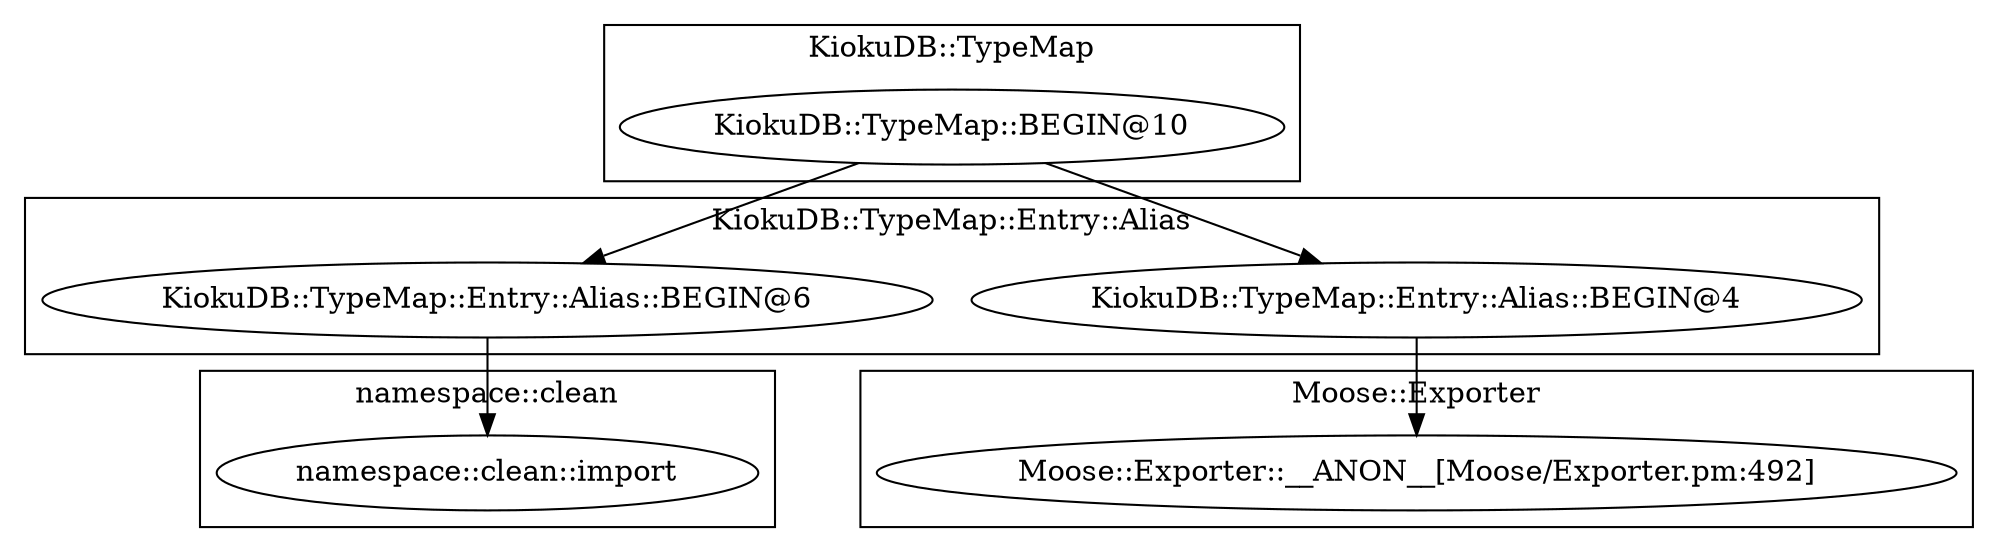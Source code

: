 digraph {
graph [overlap=false]
subgraph cluster_KiokuDB_TypeMap_Entry_Alias {
	label="KiokuDB::TypeMap::Entry::Alias";
	"KiokuDB::TypeMap::Entry::Alias::BEGIN@6";
	"KiokuDB::TypeMap::Entry::Alias::BEGIN@4";
}
subgraph cluster_namespace_clean {
	label="namespace::clean";
	"namespace::clean::import";
}
subgraph cluster_KiokuDB_TypeMap {
	label="KiokuDB::TypeMap";
	"KiokuDB::TypeMap::BEGIN@10";
}
subgraph cluster_Moose_Exporter {
	label="Moose::Exporter";
	"Moose::Exporter::__ANON__[Moose/Exporter.pm:492]";
}
"KiokuDB::TypeMap::BEGIN@10" -> "KiokuDB::TypeMap::Entry::Alias::BEGIN@4";
"KiokuDB::TypeMap::Entry::Alias::BEGIN@6" -> "namespace::clean::import";
"KiokuDB::TypeMap::Entry::Alias::BEGIN@4" -> "Moose::Exporter::__ANON__[Moose/Exporter.pm:492]";
"KiokuDB::TypeMap::BEGIN@10" -> "KiokuDB::TypeMap::Entry::Alias::BEGIN@6";
}
